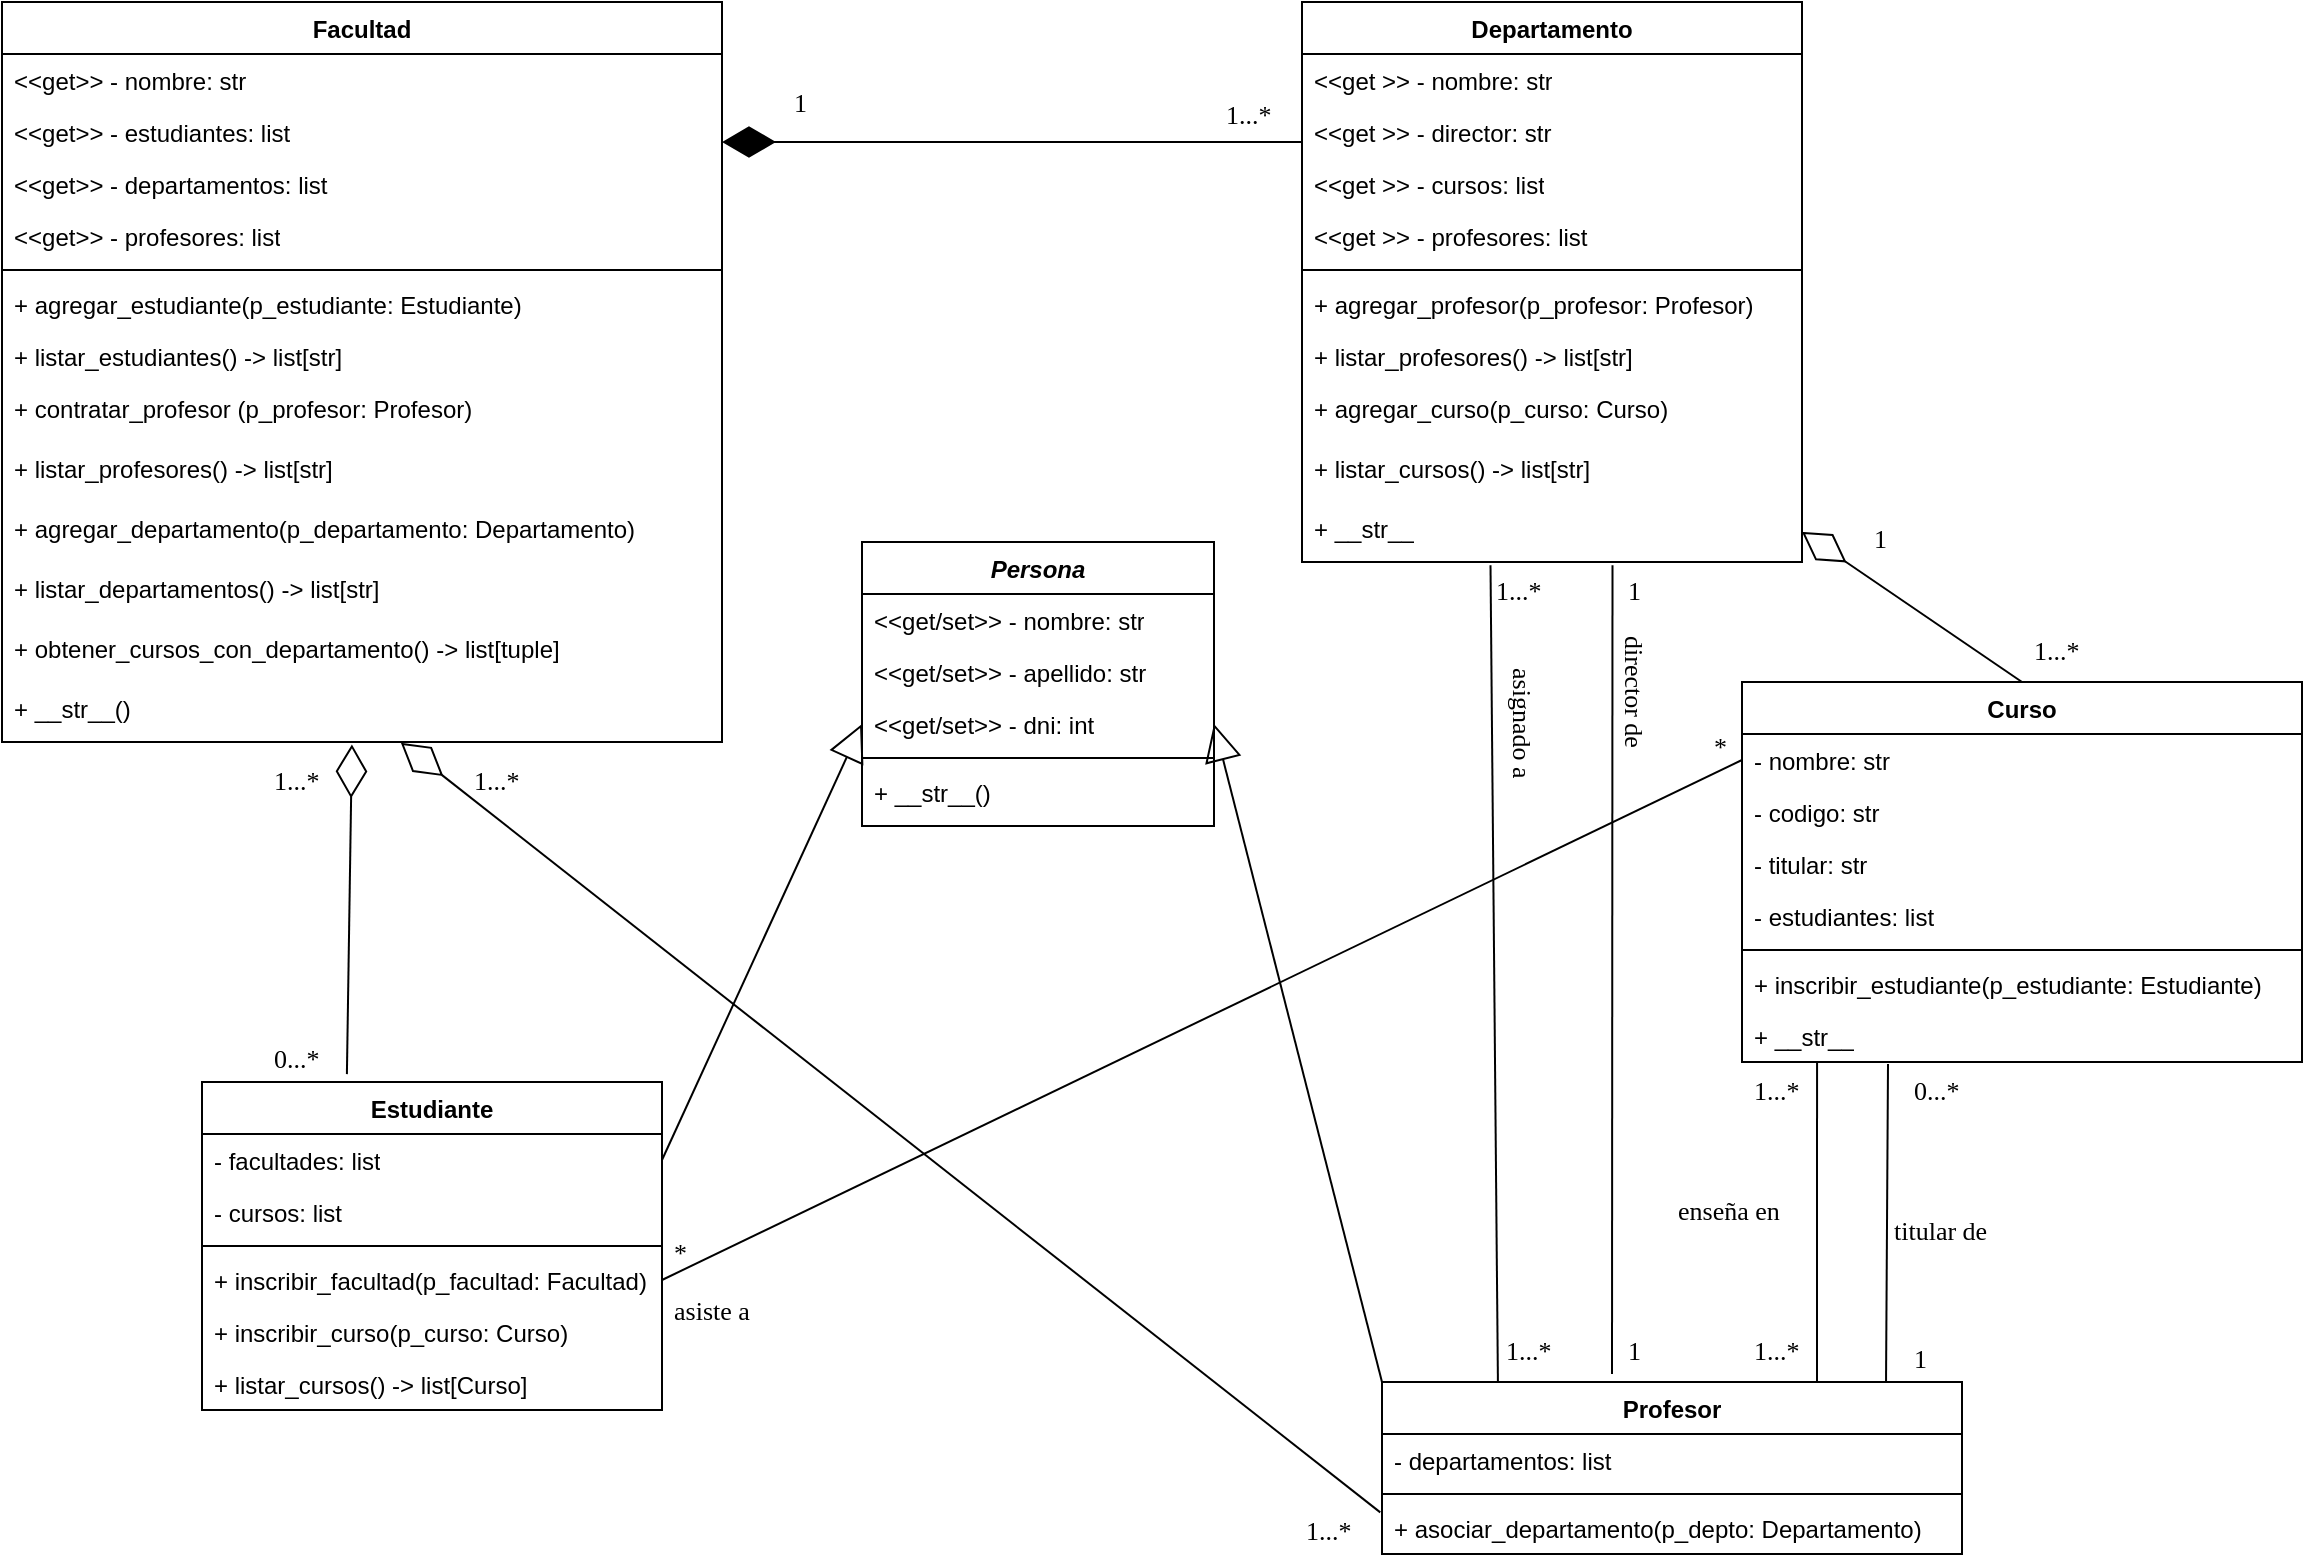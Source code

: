 <mxfile>
    <diagram id="obTsN0vRY-RDkQVVeV62" name="Page-1">
        <mxGraphModel dx="1522" dy="1663" grid="1" gridSize="10" guides="1" tooltips="1" connect="1" arrows="1" fold="1" page="1" pageScale="1" pageWidth="850" pageHeight="1100" math="0" shadow="0">
            <root>
                <mxCell id="0"/>
                <mxCell id="1" parent="0"/>
                <mxCell id="125" value="Facultad" style="swimlane;fontStyle=1;align=center;verticalAlign=top;childLayout=stackLayout;horizontal=1;startSize=26;horizontalStack=0;resizeParent=1;resizeParentMax=0;resizeLast=0;collapsible=1;marginBottom=0;whiteSpace=wrap;html=1;" parent="1" vertex="1">
                    <mxGeometry x="-150" y="-20" width="360" height="370" as="geometry"/>
                </mxCell>
                <mxCell id="126" value="&amp;lt;&amp;lt;get&amp;gt;&amp;gt; - nombre: str" style="text;strokeColor=none;fillColor=none;align=left;verticalAlign=top;spacingLeft=4;spacingRight=4;overflow=hidden;rotatable=0;points=[[0,0.5],[1,0.5]];portConstraint=eastwest;whiteSpace=wrap;html=1;" parent="125" vertex="1">
                    <mxGeometry y="26" width="360" height="26" as="geometry"/>
                </mxCell>
                <mxCell id="127" value="&amp;lt;&amp;lt;get&amp;gt;&amp;gt; - estudiantes: list" style="text;strokeColor=none;fillColor=none;align=left;verticalAlign=top;spacingLeft=4;spacingRight=4;overflow=hidden;rotatable=0;points=[[0,0.5],[1,0.5]];portConstraint=eastwest;whiteSpace=wrap;html=1;" parent="125" vertex="1">
                    <mxGeometry y="52" width="360" height="26" as="geometry"/>
                </mxCell>
                <mxCell id="128" value="&amp;lt;&amp;lt;get&amp;gt;&amp;gt; - departamentos: list" style="text;strokeColor=none;fillColor=none;align=left;verticalAlign=top;spacingLeft=4;spacingRight=4;overflow=hidden;rotatable=0;points=[[0,0.5],[1,0.5]];portConstraint=eastwest;whiteSpace=wrap;html=1;" parent="125" vertex="1">
                    <mxGeometry y="78" width="360" height="26" as="geometry"/>
                </mxCell>
                <mxCell id="129" value="&amp;lt;&amp;lt;get&amp;gt;&amp;gt; - profesores: list" style="text;strokeColor=none;fillColor=none;align=left;verticalAlign=top;spacingLeft=4;spacingRight=4;overflow=hidden;rotatable=0;points=[[0,0.5],[1,0.5]];portConstraint=eastwest;whiteSpace=wrap;html=1;" parent="125" vertex="1">
                    <mxGeometry y="104" width="360" height="26" as="geometry"/>
                </mxCell>
                <mxCell id="130" value="" style="line;strokeWidth=1;fillColor=none;align=left;verticalAlign=middle;spacingTop=-1;spacingLeft=3;spacingRight=3;rotatable=0;labelPosition=right;points=[];portConstraint=eastwest;strokeColor=inherit;" parent="125" vertex="1">
                    <mxGeometry y="130" width="360" height="8" as="geometry"/>
                </mxCell>
                <mxCell id="131" value="+ agregar_estudiante(p_estudiante: Estudiante)" style="text;strokeColor=none;fillColor=none;align=left;verticalAlign=top;spacingLeft=4;spacingRight=4;overflow=hidden;rotatable=0;points=[[0,0.5],[1,0.5]];portConstraint=eastwest;whiteSpace=wrap;html=1;" parent="125" vertex="1">
                    <mxGeometry y="138" width="360" height="26" as="geometry"/>
                </mxCell>
                <mxCell id="132" value="+ listar_estudiantes() -&amp;gt; list[str]" style="text;strokeColor=none;fillColor=none;align=left;verticalAlign=top;spacingLeft=4;spacingRight=4;overflow=hidden;rotatable=0;points=[[0,0.5],[1,0.5]];portConstraint=eastwest;whiteSpace=wrap;html=1;" parent="125" vertex="1">
                    <mxGeometry y="164" width="360" height="26" as="geometry"/>
                </mxCell>
                <mxCell id="133" value="+ contratar_profesor (p_profesor: Profesor)" style="text;strokeColor=none;fillColor=none;align=left;verticalAlign=top;spacingLeft=4;spacingRight=4;overflow=hidden;rotatable=0;points=[[0,0.5],[1,0.5]];portConstraint=eastwest;whiteSpace=wrap;html=1;" parent="125" vertex="1">
                    <mxGeometry y="190" width="360" height="30" as="geometry"/>
                </mxCell>
                <mxCell id="134" value="+ listar_profesores() -&amp;gt; list[str]" style="text;strokeColor=none;fillColor=none;align=left;verticalAlign=top;spacingLeft=4;spacingRight=4;overflow=hidden;rotatable=0;points=[[0,0.5],[1,0.5]];portConstraint=eastwest;whiteSpace=wrap;html=1;" parent="125" vertex="1">
                    <mxGeometry y="220" width="360" height="30" as="geometry"/>
                </mxCell>
                <mxCell id="135" value="+ agregar_departamento(p_departamento: Departamento)" style="text;strokeColor=none;fillColor=none;align=left;verticalAlign=top;spacingLeft=4;spacingRight=4;overflow=hidden;rotatable=0;points=[[0,0.5],[1,0.5]];portConstraint=eastwest;whiteSpace=wrap;html=1;" parent="125" vertex="1">
                    <mxGeometry y="250" width="360" height="30" as="geometry"/>
                </mxCell>
                <mxCell id="136" value="+ listar_departamentos() -&amp;gt; list[str]" style="text;strokeColor=none;fillColor=none;align=left;verticalAlign=top;spacingLeft=4;spacingRight=4;overflow=hidden;rotatable=0;points=[[0,0.5],[1,0.5]];portConstraint=eastwest;whiteSpace=wrap;html=1;" parent="125" vertex="1">
                    <mxGeometry y="280" width="360" height="30" as="geometry"/>
                </mxCell>
                <mxCell id="137" value="+ obtener_cursos_con_departamento() -&amp;gt; list[tuple]" style="text;strokeColor=none;fillColor=none;align=left;verticalAlign=top;spacingLeft=4;spacingRight=4;overflow=hidden;rotatable=0;points=[[0,0.5],[1,0.5]];portConstraint=eastwest;whiteSpace=wrap;html=1;" parent="125" vertex="1">
                    <mxGeometry y="310" width="360" height="30" as="geometry"/>
                </mxCell>
                <mxCell id="138" value="+ __str__()&amp;nbsp;" style="text;strokeColor=none;fillColor=none;align=left;verticalAlign=top;spacingLeft=4;spacingRight=4;overflow=hidden;rotatable=0;points=[[0,0.5],[1,0.5]];portConstraint=eastwest;whiteSpace=wrap;html=1;" parent="125" vertex="1">
                    <mxGeometry y="340" width="360" height="30" as="geometry"/>
                </mxCell>
                <mxCell id="139" value="Departamento" style="swimlane;fontStyle=1;align=center;verticalAlign=top;childLayout=stackLayout;horizontal=1;startSize=26;horizontalStack=0;resizeParent=1;resizeParentMax=0;resizeLast=0;collapsible=1;marginBottom=0;whiteSpace=wrap;html=1;" parent="1" vertex="1">
                    <mxGeometry x="500" y="-20" width="250" height="280" as="geometry"/>
                </mxCell>
                <mxCell id="140" value="&amp;lt;&amp;lt;get &amp;gt;&amp;gt; - nombre: str" style="text;strokeColor=none;fillColor=none;align=left;verticalAlign=top;spacingLeft=4;spacingRight=4;overflow=hidden;rotatable=0;points=[[0,0.5],[1,0.5]];portConstraint=eastwest;whiteSpace=wrap;html=1;" parent="139" vertex="1">
                    <mxGeometry y="26" width="250" height="26" as="geometry"/>
                </mxCell>
                <mxCell id="141" value="&lt;span style=&quot;color: rgb(0, 0, 0);&quot;&gt;&amp;lt;&amp;lt;get &amp;gt;&amp;gt;&amp;nbsp;&lt;/span&gt;- director: str" style="text;strokeColor=none;fillColor=none;align=left;verticalAlign=top;spacingLeft=4;spacingRight=4;overflow=hidden;rotatable=0;points=[[0,0.5],[1,0.5]];portConstraint=eastwest;whiteSpace=wrap;html=1;" parent="139" vertex="1">
                    <mxGeometry y="52" width="250" height="26" as="geometry"/>
                </mxCell>
                <mxCell id="142" value="&lt;span style=&quot;color: rgb(0, 0, 0);&quot;&gt;&amp;lt;&amp;lt;get &amp;gt;&amp;gt;&amp;nbsp;&lt;/span&gt;- cursos: list" style="text;strokeColor=none;fillColor=none;align=left;verticalAlign=top;spacingLeft=4;spacingRight=4;overflow=hidden;rotatable=0;points=[[0,0.5],[1,0.5]];portConstraint=eastwest;whiteSpace=wrap;html=1;" parent="139" vertex="1">
                    <mxGeometry y="78" width="250" height="26" as="geometry"/>
                </mxCell>
                <mxCell id="143" value="&lt;span style=&quot;color: rgb(0, 0, 0);&quot;&gt;&amp;lt;&amp;lt;get &amp;gt;&amp;gt;&amp;nbsp;&lt;/span&gt;- profesores: list" style="text;strokeColor=none;fillColor=none;align=left;verticalAlign=top;spacingLeft=4;spacingRight=4;overflow=hidden;rotatable=0;points=[[0,0.5],[1,0.5]];portConstraint=eastwest;whiteSpace=wrap;html=1;" parent="139" vertex="1">
                    <mxGeometry y="104" width="250" height="26" as="geometry"/>
                </mxCell>
                <mxCell id="144" value="" style="line;strokeWidth=1;fillColor=none;align=left;verticalAlign=middle;spacingTop=-1;spacingLeft=3;spacingRight=3;rotatable=0;labelPosition=right;points=[];portConstraint=eastwest;strokeColor=inherit;" parent="139" vertex="1">
                    <mxGeometry y="130" width="250" height="8" as="geometry"/>
                </mxCell>
                <mxCell id="145" value="+ agregar_profesor(p_profesor: Profesor)" style="text;strokeColor=none;fillColor=none;align=left;verticalAlign=top;spacingLeft=4;spacingRight=4;overflow=hidden;rotatable=0;points=[[0,0.5],[1,0.5]];portConstraint=eastwest;whiteSpace=wrap;html=1;" parent="139" vertex="1">
                    <mxGeometry y="138" width="250" height="26" as="geometry"/>
                </mxCell>
                <mxCell id="146" value="+ listar_profesores() -&amp;gt; list[str]" style="text;strokeColor=none;fillColor=none;align=left;verticalAlign=top;spacingLeft=4;spacingRight=4;overflow=hidden;rotatable=0;points=[[0,0.5],[1,0.5]];portConstraint=eastwest;whiteSpace=wrap;html=1;" parent="139" vertex="1">
                    <mxGeometry y="164" width="250" height="26" as="geometry"/>
                </mxCell>
                <mxCell id="147" value="+ agregar_curso(p_curso: Curso)" style="text;strokeColor=none;fillColor=none;align=left;verticalAlign=top;spacingLeft=4;spacingRight=4;overflow=hidden;rotatable=0;points=[[0,0.5],[1,0.5]];portConstraint=eastwest;whiteSpace=wrap;html=1;" parent="139" vertex="1">
                    <mxGeometry y="190" width="250" height="30" as="geometry"/>
                </mxCell>
                <mxCell id="148" value="+ listar_cursos() -&amp;gt; list[str]" style="text;strokeColor=none;fillColor=none;align=left;verticalAlign=top;spacingLeft=4;spacingRight=4;overflow=hidden;rotatable=0;points=[[0,0.5],[1,0.5]];portConstraint=eastwest;whiteSpace=wrap;html=1;" parent="139" vertex="1">
                    <mxGeometry y="220" width="250" height="30" as="geometry"/>
                </mxCell>
                <mxCell id="149" value="+ __str__" style="text;strokeColor=none;fillColor=none;align=left;verticalAlign=top;spacingLeft=4;spacingRight=4;overflow=hidden;rotatable=0;points=[[0,0.5],[1,0.5]];portConstraint=eastwest;whiteSpace=wrap;html=1;" parent="139" vertex="1">
                    <mxGeometry y="250" width="250" height="30" as="geometry"/>
                </mxCell>
                <mxCell id="150" value="Estudiante" style="swimlane;fontStyle=1;align=center;verticalAlign=top;childLayout=stackLayout;horizontal=1;startSize=26;horizontalStack=0;resizeParent=1;resizeParentMax=0;resizeLast=0;collapsible=1;marginBottom=0;whiteSpace=wrap;html=1;" parent="1" vertex="1">
                    <mxGeometry x="-50" y="520" width="230" height="164" as="geometry"/>
                </mxCell>
                <mxCell id="151" value="- facultades: list" style="text;strokeColor=none;fillColor=none;align=left;verticalAlign=top;spacingLeft=4;spacingRight=4;overflow=hidden;rotatable=0;points=[[0,0.5],[1,0.5]];portConstraint=eastwest;whiteSpace=wrap;html=1;" parent="150" vertex="1">
                    <mxGeometry y="26" width="230" height="26" as="geometry"/>
                </mxCell>
                <mxCell id="152" value="- cursos: list" style="text;strokeColor=none;fillColor=none;align=left;verticalAlign=top;spacingLeft=4;spacingRight=4;overflow=hidden;rotatable=0;points=[[0,0.5],[1,0.5]];portConstraint=eastwest;whiteSpace=wrap;html=1;" parent="150" vertex="1">
                    <mxGeometry y="52" width="230" height="26" as="geometry"/>
                </mxCell>
                <mxCell id="153" value="" style="line;strokeWidth=1;fillColor=none;align=left;verticalAlign=middle;spacingTop=-1;spacingLeft=3;spacingRight=3;rotatable=0;labelPosition=right;points=[];portConstraint=eastwest;strokeColor=inherit;" parent="150" vertex="1">
                    <mxGeometry y="78" width="230" height="8" as="geometry"/>
                </mxCell>
                <mxCell id="154" value="+ inscribir_facultad(p_facultad: Facultad)" style="text;strokeColor=none;fillColor=none;align=left;verticalAlign=top;spacingLeft=4;spacingRight=4;overflow=hidden;rotatable=0;points=[[0,0.5],[1,0.5]];portConstraint=eastwest;whiteSpace=wrap;html=1;" parent="150" vertex="1">
                    <mxGeometry y="86" width="230" height="26" as="geometry"/>
                </mxCell>
                <mxCell id="155" value="+ inscribir_curso(p_curso: Curso)" style="text;strokeColor=none;fillColor=none;align=left;verticalAlign=top;spacingLeft=4;spacingRight=4;overflow=hidden;rotatable=0;points=[[0,0.5],[1,0.5]];portConstraint=eastwest;whiteSpace=wrap;html=1;" parent="150" vertex="1">
                    <mxGeometry y="112" width="230" height="26" as="geometry"/>
                </mxCell>
                <mxCell id="156" value="+ listar_cursos() -&amp;gt; list[Curso]" style="text;strokeColor=none;fillColor=none;align=left;verticalAlign=top;spacingLeft=4;spacingRight=4;overflow=hidden;rotatable=0;points=[[0,0.5],[1,0.5]];portConstraint=eastwest;whiteSpace=wrap;html=1;" parent="150" vertex="1">
                    <mxGeometry y="138" width="230" height="26" as="geometry"/>
                </mxCell>
                <mxCell id="157" value="Curso" style="swimlane;fontStyle=1;align=center;verticalAlign=top;childLayout=stackLayout;horizontal=1;startSize=26;horizontalStack=0;resizeParent=1;resizeParentMax=0;resizeLast=0;collapsible=1;marginBottom=0;whiteSpace=wrap;html=1;" parent="1" vertex="1">
                    <mxGeometry x="720" y="320" width="280" height="190" as="geometry"/>
                </mxCell>
                <mxCell id="158" value="- nombre: str" style="text;strokeColor=none;fillColor=none;align=left;verticalAlign=top;spacingLeft=4;spacingRight=4;overflow=hidden;rotatable=0;points=[[0,0.5],[1,0.5]];portConstraint=eastwest;whiteSpace=wrap;html=1;" parent="157" vertex="1">
                    <mxGeometry y="26" width="280" height="26" as="geometry"/>
                </mxCell>
                <mxCell id="159" value="- codigo: str" style="text;strokeColor=none;fillColor=none;align=left;verticalAlign=top;spacingLeft=4;spacingRight=4;overflow=hidden;rotatable=0;points=[[0,0.5],[1,0.5]];portConstraint=eastwest;whiteSpace=wrap;html=1;" parent="157" vertex="1">
                    <mxGeometry y="52" width="280" height="26" as="geometry"/>
                </mxCell>
                <mxCell id="160" value="- titular: str" style="text;strokeColor=none;fillColor=none;align=left;verticalAlign=top;spacingLeft=4;spacingRight=4;overflow=hidden;rotatable=0;points=[[0,0.5],[1,0.5]];portConstraint=eastwest;whiteSpace=wrap;html=1;" parent="157" vertex="1">
                    <mxGeometry y="78" width="280" height="26" as="geometry"/>
                </mxCell>
                <mxCell id="161" value="- estudiantes: list" style="text;strokeColor=none;fillColor=none;align=left;verticalAlign=top;spacingLeft=4;spacingRight=4;overflow=hidden;rotatable=0;points=[[0,0.5],[1,0.5]];portConstraint=eastwest;whiteSpace=wrap;html=1;" parent="157" vertex="1">
                    <mxGeometry y="104" width="280" height="26" as="geometry"/>
                </mxCell>
                <mxCell id="162" value="" style="line;strokeWidth=1;fillColor=none;align=left;verticalAlign=middle;spacingTop=-1;spacingLeft=3;spacingRight=3;rotatable=0;labelPosition=right;points=[];portConstraint=eastwest;strokeColor=inherit;" parent="157" vertex="1">
                    <mxGeometry y="130" width="280" height="8" as="geometry"/>
                </mxCell>
                <mxCell id="163" value="+ inscribir_estudiante(p_estudiante: Estudiante)" style="text;strokeColor=none;fillColor=none;align=left;verticalAlign=top;spacingLeft=4;spacingRight=4;overflow=hidden;rotatable=0;points=[[0,0.5],[1,0.5]];portConstraint=eastwest;whiteSpace=wrap;html=1;" parent="157" vertex="1">
                    <mxGeometry y="138" width="280" height="26" as="geometry"/>
                </mxCell>
                <mxCell id="164" value="+ __str__" style="text;strokeColor=none;fillColor=none;align=left;verticalAlign=top;spacingLeft=4;spacingRight=4;overflow=hidden;rotatable=0;points=[[0,0.5],[1,0.5]];portConstraint=eastwest;whiteSpace=wrap;html=1;" parent="157" vertex="1">
                    <mxGeometry y="164" width="280" height="26" as="geometry"/>
                </mxCell>
                <mxCell id="165" value="Profesor" style="swimlane;fontStyle=1;align=center;verticalAlign=top;childLayout=stackLayout;horizontal=1;startSize=26;horizontalStack=0;resizeParent=1;resizeParentMax=0;resizeLast=0;collapsible=1;marginBottom=0;whiteSpace=wrap;html=1;" parent="1" vertex="1">
                    <mxGeometry x="540" y="670" width="290" height="86" as="geometry"/>
                </mxCell>
                <mxCell id="166" value="- departamentos: list" style="text;strokeColor=none;fillColor=none;align=left;verticalAlign=top;spacingLeft=4;spacingRight=4;overflow=hidden;rotatable=0;points=[[0,0.5],[1,0.5]];portConstraint=eastwest;whiteSpace=wrap;html=1;" parent="165" vertex="1">
                    <mxGeometry y="26" width="290" height="26" as="geometry"/>
                </mxCell>
                <mxCell id="167" value="" style="line;strokeWidth=1;fillColor=none;align=left;verticalAlign=middle;spacingTop=-1;spacingLeft=3;spacingRight=3;rotatable=0;labelPosition=right;points=[];portConstraint=eastwest;strokeColor=inherit;" parent="165" vertex="1">
                    <mxGeometry y="52" width="290" height="8" as="geometry"/>
                </mxCell>
                <mxCell id="168" value="+ asociar_departamento(p_depto: Departamento)" style="text;strokeColor=none;fillColor=none;align=left;verticalAlign=top;spacingLeft=4;spacingRight=4;overflow=hidden;rotatable=0;points=[[0,0.5],[1,0.5]];portConstraint=eastwest;whiteSpace=wrap;html=1;" parent="165" vertex="1">
                    <mxGeometry y="60" width="290" height="26" as="geometry"/>
                </mxCell>
                <mxCell id="169" value="&lt;i&gt;&lt;font style=&quot;color: rgb(0, 0, 0);&quot;&gt;Persona&lt;/font&gt;&lt;/i&gt;" style="swimlane;fontStyle=1;align=center;verticalAlign=top;childLayout=stackLayout;horizontal=1;startSize=26;horizontalStack=0;resizeParent=1;resizeParentMax=0;resizeLast=0;collapsible=1;marginBottom=0;whiteSpace=wrap;html=1;" parent="1" vertex="1">
                    <mxGeometry x="280" y="250" width="176" height="142" as="geometry"/>
                </mxCell>
                <mxCell id="170" value="&amp;lt;&amp;lt;get/set&amp;gt;&amp;gt; - nombre: str" style="text;strokeColor=none;fillColor=none;align=left;verticalAlign=top;spacingLeft=4;spacingRight=4;overflow=hidden;rotatable=0;points=[[0,0.5],[1,0.5]];portConstraint=eastwest;whiteSpace=wrap;html=1;" parent="169" vertex="1">
                    <mxGeometry y="26" width="176" height="26" as="geometry"/>
                </mxCell>
                <mxCell id="171" value="&lt;span style=&quot;color: rgb(0, 0, 0);&quot;&gt;&amp;lt;&amp;lt;get/set&amp;gt;&amp;gt;&amp;nbsp;&lt;/span&gt;- apellido: str" style="text;strokeColor=none;fillColor=none;align=left;verticalAlign=top;spacingLeft=4;spacingRight=4;overflow=hidden;rotatable=0;points=[[0,0.5],[1,0.5]];portConstraint=eastwest;whiteSpace=wrap;html=1;" parent="169" vertex="1">
                    <mxGeometry y="52" width="176" height="26" as="geometry"/>
                </mxCell>
                <mxCell id="172" value="&lt;span style=&quot;color: rgb(0, 0, 0);&quot;&gt;&amp;lt;&amp;lt;get/set&amp;gt;&amp;gt;&amp;nbsp;&lt;/span&gt;- dni: int" style="text;strokeColor=none;fillColor=none;align=left;verticalAlign=top;spacingLeft=4;spacingRight=4;overflow=hidden;rotatable=0;points=[[0,0.5],[1,0.5]];portConstraint=eastwest;whiteSpace=wrap;html=1;" parent="169" vertex="1">
                    <mxGeometry y="78" width="176" height="26" as="geometry"/>
                </mxCell>
                <mxCell id="173" value="" style="line;strokeWidth=1;fillColor=none;align=left;verticalAlign=middle;spacingTop=-1;spacingLeft=3;spacingRight=3;rotatable=0;labelPosition=right;points=[];portConstraint=eastwest;strokeColor=inherit;" parent="169" vertex="1">
                    <mxGeometry y="104" width="176" height="8" as="geometry"/>
                </mxCell>
                <mxCell id="175" value="+ __str__()" style="text;strokeColor=none;fillColor=none;align=left;verticalAlign=top;spacingLeft=4;spacingRight=4;overflow=hidden;rotatable=0;points=[[0,0.5],[1,0.5]];portConstraint=eastwest;whiteSpace=wrap;html=1;" parent="169" vertex="1">
                    <mxGeometry y="112" width="176" height="30" as="geometry"/>
                </mxCell>
                <mxCell id="176" value="" style="endArrow=block;endSize=16;endFill=0;html=1;rounded=0;exitX=1;exitY=0.5;exitDx=0;exitDy=0;entryX=0;entryY=0.5;entryDx=0;entryDy=0;" parent="1" source="151" target="172" edge="1">
                    <mxGeometry width="160" relative="1" as="geometry">
                        <mxPoint x="240" y="714" as="sourcePoint"/>
                        <mxPoint x="459" y="540" as="targetPoint"/>
                    </mxGeometry>
                </mxCell>
                <mxCell id="177" value="" style="endArrow=block;endSize=16;endFill=0;html=1;rounded=0;entryX=1;entryY=0.5;entryDx=0;entryDy=0;" parent="1" target="172" edge="1">
                    <mxGeometry width="160" relative="1" as="geometry">
                        <mxPoint x="540" y="670" as="sourcePoint"/>
                        <mxPoint x="330" y="431" as="targetPoint"/>
                    </mxGeometry>
                </mxCell>
                <mxCell id="180" value="" style="endArrow=diamondThin;endFill=1;endSize=24;html=1;exitX=-0.006;exitY=0.054;exitDx=0;exitDy=0;exitPerimeter=0;" parent="1" edge="1">
                    <mxGeometry width="160" relative="1" as="geometry">
                        <mxPoint x="500" y="50.0" as="sourcePoint"/>
                        <mxPoint x="210" y="50" as="targetPoint"/>
                    </mxGeometry>
                </mxCell>
                <mxCell id="181" value="&lt;font face=&quot;Verdana&quot; style=&quot;font-size: 13px;&quot;&gt;1&lt;/font&gt;" style="text;strokeColor=none;fillColor=none;align=left;verticalAlign=top;spacingLeft=4;spacingRight=4;overflow=hidden;rotatable=0;points=[[0,0.5],[1,0.5]];portConstraint=eastwest;whiteSpace=wrap;html=1;fontFamily=Helvetica;" parent="1" vertex="1">
                    <mxGeometry x="240" y="16" width="20" height="26" as="geometry"/>
                </mxCell>
                <mxCell id="182" value="&lt;font face=&quot;Verdana&quot; style=&quot;font-size: 13px;&quot;&gt;1...*&lt;/font&gt;" style="text;strokeColor=none;fillColor=none;align=left;verticalAlign=top;spacingLeft=4;spacingRight=4;overflow=hidden;rotatable=0;points=[[0,0.5],[1,0.5]];portConstraint=eastwest;whiteSpace=wrap;html=1;fontFamily=Helvetica;" parent="1" vertex="1">
                    <mxGeometry x="456" y="22" width="40" height="20" as="geometry"/>
                </mxCell>
                <mxCell id="183" style="edgeStyle=none;html=1;exitX=0;exitY=0.5;exitDx=0;exitDy=0;entryX=1;entryY=0.5;entryDx=0;entryDy=0;endArrow=none;endFill=0;" parent="1" source="158" target="154" edge="1">
                    <mxGeometry relative="1" as="geometry"/>
                </mxCell>
                <mxCell id="184" style="edgeStyle=none;html=1;entryX=0.75;entryY=0;entryDx=0;entryDy=0;endArrow=none;endFill=0;exitX=0.134;exitY=1;exitDx=0;exitDy=0;exitPerimeter=0;" parent="1" source="164" target="165" edge="1">
                    <mxGeometry relative="1" as="geometry">
                        <mxPoint x="758" y="520" as="sourcePoint"/>
                    </mxGeometry>
                </mxCell>
                <mxCell id="185" value="" style="endArrow=diamondThin;endFill=0;endSize=24;html=1;exitX=0.5;exitY=0;exitDx=0;exitDy=0;entryX=1;entryY=0.5;entryDx=0;entryDy=0;" parent="1" source="157" target="149" edge="1">
                    <mxGeometry width="160" relative="1" as="geometry">
                        <mxPoint x="370" y="270" as="sourcePoint"/>
                        <mxPoint x="530" y="270" as="targetPoint"/>
                    </mxGeometry>
                </mxCell>
                <mxCell id="187" value="" style="endArrow=diamondThin;endFill=0;endSize=24;html=1;exitX=0.315;exitY=-0.024;exitDx=0;exitDy=0;entryX=0.486;entryY=1.04;entryDx=0;entryDy=0;entryPerimeter=0;exitPerimeter=0;" parent="1" source="150" target="138" edge="1">
                    <mxGeometry width="160" relative="1" as="geometry">
                        <mxPoint x="160" y="470" as="sourcePoint"/>
                        <mxPoint x="320" y="470" as="targetPoint"/>
                    </mxGeometry>
                </mxCell>
                <mxCell id="188" value="" style="endArrow=diamondThin;endFill=0;endSize=24;html=1;entryX=0.554;entryY=1.013;entryDx=0;entryDy=0;entryPerimeter=0;exitX=-0.003;exitY=0.2;exitDx=0;exitDy=0;exitPerimeter=0;" parent="1" source="168" target="138" edge="1">
                    <mxGeometry width="160" relative="1" as="geometry">
                        <mxPoint x="530" y="730" as="sourcePoint"/>
                        <mxPoint x="400" y="470" as="targetPoint"/>
                    </mxGeometry>
                </mxCell>
                <mxCell id="193" style="edgeStyle=none;html=1;exitX=0.024;exitY=0;exitDx=0;exitDy=0;endArrow=none;endFill=0;entryX=0.173;entryY=1.053;entryDx=0;entryDy=0;entryPerimeter=0;exitPerimeter=0;" parent="1" edge="1">
                    <mxGeometry relative="1" as="geometry">
                        <mxPoint x="597.96" y="670" as="sourcePoint"/>
                        <mxPoint x="594.25" y="261.59" as="targetPoint"/>
                    </mxGeometry>
                </mxCell>
                <mxCell id="194" style="edgeStyle=none;html=1;entryX=0.605;entryY=1.053;entryDx=0;entryDy=0;entryPerimeter=0;endArrow=none;endFill=0;" parent="1" edge="1">
                    <mxGeometry relative="1" as="geometry">
                        <mxPoint x="655" y="666" as="sourcePoint"/>
                        <mxPoint x="655.25" y="261.59" as="targetPoint"/>
                    </mxGeometry>
                </mxCell>
                <mxCell id="196" value="&lt;font face=&quot;Verdana&quot; style=&quot;font-size: 13px;&quot;&gt;asignado a&lt;/font&gt;" style="text;strokeColor=none;fillColor=none;align=left;verticalAlign=top;spacingLeft=4;spacingRight=4;overflow=hidden;rotatable=0;points=[[0,0.5],[1,0.5]];portConstraint=eastwest;whiteSpace=wrap;html=1;fontFamily=Helvetica;direction=south;textDirection=vertical-rl;" parent="1" vertex="1">
                    <mxGeometry x="596" y="306" width="30" height="86" as="geometry"/>
                </mxCell>
                <mxCell id="197" value="&lt;font face=&quot;Verdana&quot; style=&quot;font-size: 13px;&quot;&gt;director de&amp;nbsp;&lt;/font&gt;" style="text;strokeColor=none;fillColor=none;align=left;verticalAlign=top;spacingLeft=4;spacingRight=4;overflow=hidden;rotatable=0;points=[[0,0.5],[1,0.5]];portConstraint=eastwest;whiteSpace=wrap;html=1;fontFamily=Helvetica;direction=west;flipH=0;flipV=0;textDirection=vertical-lr;" parent="1" vertex="1">
                    <mxGeometry x="652" y="290" width="30" height="91" as="geometry"/>
                </mxCell>
                <mxCell id="198" value="&lt;font face=&quot;Verdana&quot; style=&quot;font-size: 13px;&quot;&gt;1&lt;/font&gt;" style="text;strokeColor=none;fillColor=none;align=left;verticalAlign=top;spacingLeft=4;spacingRight=4;overflow=hidden;rotatable=0;points=[[0,0.5],[1,0.5]];portConstraint=eastwest;whiteSpace=wrap;html=1;fontFamily=Helvetica;" parent="1" vertex="1">
                    <mxGeometry x="657" y="260" width="20" height="26" as="geometry"/>
                </mxCell>
                <mxCell id="199" value="&lt;font face=&quot;Verdana&quot; style=&quot;font-size: 13px;&quot;&gt;1&lt;/font&gt;" style="text;strokeColor=none;fillColor=none;align=left;verticalAlign=top;spacingLeft=4;spacingRight=4;overflow=hidden;rotatable=0;points=[[0,0.5],[1,0.5]];portConstraint=eastwest;whiteSpace=wrap;html=1;fontFamily=Helvetica;" parent="1" vertex="1">
                    <mxGeometry x="657" y="640" width="20" height="26" as="geometry"/>
                </mxCell>
                <mxCell id="200" value="&lt;font face=&quot;Verdana&quot; style=&quot;font-size: 13px;&quot;&gt;1...*&lt;/font&gt;" style="text;strokeColor=none;fillColor=none;align=left;verticalAlign=top;spacingLeft=4;spacingRight=4;overflow=hidden;rotatable=0;points=[[0,0.5],[1,0.5]];portConstraint=eastwest;whiteSpace=wrap;html=1;fontFamily=Helvetica;" parent="1" vertex="1">
                    <mxGeometry x="591" y="260" width="40" height="26" as="geometry"/>
                </mxCell>
                <mxCell id="201" value="&lt;font face=&quot;Verdana&quot; style=&quot;font-size: 13px;&quot;&gt;1...*&lt;/font&gt;" style="text;strokeColor=none;fillColor=none;align=left;verticalAlign=top;spacingLeft=4;spacingRight=4;overflow=hidden;rotatable=0;points=[[0,0.5],[1,0.5]];portConstraint=eastwest;whiteSpace=wrap;html=1;fontFamily=Helvetica;" parent="1" vertex="1">
                    <mxGeometry x="596" y="640" width="40" height="26" as="geometry"/>
                </mxCell>
                <mxCell id="202" style="edgeStyle=none;html=1;entryX=0.869;entryY=0.005;entryDx=0;entryDy=0;endArrow=none;endFill=0;exitX=0.134;exitY=1;exitDx=0;exitDy=0;exitPerimeter=0;entryPerimeter=0;" parent="1" target="165" edge="1">
                    <mxGeometry relative="1" as="geometry">
                        <mxPoint x="793" y="511" as="sourcePoint"/>
                        <mxPoint x="793" y="571" as="targetPoint"/>
                    </mxGeometry>
                </mxCell>
                <mxCell id="203" value="&lt;font face=&quot;Verdana&quot; style=&quot;font-size: 13px;&quot;&gt;1...*&lt;/font&gt;" style="text;strokeColor=none;fillColor=none;align=left;verticalAlign=top;spacingLeft=4;spacingRight=4;overflow=hidden;rotatable=0;points=[[0,0.5],[1,0.5]];portConstraint=eastwest;whiteSpace=wrap;html=1;fontFamily=Helvetica;" parent="1" vertex="1">
                    <mxGeometry x="860" y="290" width="40" height="20" as="geometry"/>
                </mxCell>
                <mxCell id="204" value="&lt;font face=&quot;Verdana&quot; style=&quot;font-size: 13px;&quot;&gt;1&lt;/font&gt;" style="text;strokeColor=none;fillColor=none;align=left;verticalAlign=top;spacingLeft=4;spacingRight=4;overflow=hidden;rotatable=0;points=[[0,0.5],[1,0.5]];portConstraint=eastwest;whiteSpace=wrap;html=1;fontFamily=Helvetica;" parent="1" vertex="1">
                    <mxGeometry x="780" y="234" width="20" height="26" as="geometry"/>
                </mxCell>
                <mxCell id="205" value="&lt;font face=&quot;Verdana&quot; style=&quot;font-size: 13px;&quot;&gt;0...*&lt;/font&gt;" style="text;strokeColor=none;fillColor=none;align=left;verticalAlign=top;spacingLeft=4;spacingRight=4;overflow=hidden;rotatable=0;points=[[0,0.5],[1,0.5]];portConstraint=eastwest;whiteSpace=wrap;html=1;fontFamily=Helvetica;" parent="1" vertex="1">
                    <mxGeometry x="-20" y="494" width="40" height="26" as="geometry"/>
                </mxCell>
                <mxCell id="206" value="&lt;font face=&quot;Verdana&quot; style=&quot;font-size: 13px;&quot;&gt;1...*&lt;/font&gt;" style="text;strokeColor=none;fillColor=none;align=left;verticalAlign=top;spacingLeft=4;spacingRight=4;overflow=hidden;rotatable=0;points=[[0,0.5],[1,0.5]];portConstraint=eastwest;whiteSpace=wrap;html=1;fontFamily=Helvetica;" parent="1" vertex="1">
                    <mxGeometry x="-20" y="355" width="40" height="26" as="geometry"/>
                </mxCell>
                <mxCell id="207" value="&lt;font face=&quot;Verdana&quot; style=&quot;font-size: 13px;&quot;&gt;asiste a&lt;/font&gt;" style="text;strokeColor=none;fillColor=none;align=left;verticalAlign=top;spacingLeft=4;spacingRight=4;overflow=hidden;rotatable=0;points=[[0,0.5],[1,0.5]];portConstraint=eastwest;whiteSpace=wrap;html=1;fontFamily=Helvetica;" parent="1" vertex="1">
                    <mxGeometry x="180" y="620" width="80" height="26" as="geometry"/>
                </mxCell>
                <mxCell id="208" value="&lt;font face=&quot;Verdana&quot; style=&quot;font-size: 13px;&quot;&gt;1...*&lt;/font&gt;" style="text;strokeColor=none;fillColor=none;align=left;verticalAlign=top;spacingLeft=4;spacingRight=4;overflow=hidden;rotatable=0;points=[[0,0.5],[1,0.5]];portConstraint=eastwest;whiteSpace=wrap;html=1;fontFamily=Helvetica;" parent="1" vertex="1">
                    <mxGeometry x="80" y="355" width="40" height="26" as="geometry"/>
                </mxCell>
                <mxCell id="209" value="&lt;font face=&quot;Verdana&quot; style=&quot;font-size: 13px;&quot;&gt;1...*&lt;/font&gt;" style="text;strokeColor=none;fillColor=none;align=left;verticalAlign=top;spacingLeft=4;spacingRight=4;overflow=hidden;rotatable=0;points=[[0,0.5],[1,0.5]];portConstraint=eastwest;whiteSpace=wrap;html=1;fontFamily=Helvetica;" parent="1" vertex="1">
                    <mxGeometry x="496" y="730" width="40" height="26" as="geometry"/>
                </mxCell>
                <mxCell id="210" value="&lt;font face=&quot;Verdana&quot; style=&quot;font-size: 13px;&quot;&gt;enseña en&lt;/font&gt;" style="text;strokeColor=none;fillColor=none;align=left;verticalAlign=top;spacingLeft=4;spacingRight=4;overflow=hidden;rotatable=0;points=[[0,0.5],[1,0.5]];portConstraint=eastwest;whiteSpace=wrap;html=1;fontFamily=Helvetica;" parent="1" vertex="1">
                    <mxGeometry x="682" y="570" width="90" height="26" as="geometry"/>
                </mxCell>
                <mxCell id="211" value="&lt;font face=&quot;Verdana&quot; style=&quot;font-size: 13px;&quot;&gt;titular de&lt;/font&gt;&lt;div&gt;&lt;font face=&quot;Verdana&quot; style=&quot;font-size: 13px;&quot;&gt;&lt;br&gt;&lt;/font&gt;&lt;/div&gt;" style="text;strokeColor=none;fillColor=none;align=left;verticalAlign=top;spacingLeft=4;spacingRight=4;overflow=hidden;rotatable=0;points=[[0,0.5],[1,0.5]];portConstraint=eastwest;whiteSpace=wrap;html=1;fontFamily=Helvetica;" parent="1" vertex="1">
                    <mxGeometry x="790" y="580" width="90" height="30" as="geometry"/>
                </mxCell>
                <mxCell id="212" value="&lt;font face=&quot;Verdana&quot; style=&quot;font-size: 13px;&quot;&gt;1&lt;/font&gt;" style="text;strokeColor=none;fillColor=none;align=left;verticalAlign=top;spacingLeft=4;spacingRight=4;overflow=hidden;rotatable=0;points=[[0,0.5],[1,0.5]];portConstraint=eastwest;whiteSpace=wrap;html=1;fontFamily=Helvetica;" parent="1" vertex="1">
                    <mxGeometry x="800" y="644" width="20" height="26" as="geometry"/>
                </mxCell>
                <mxCell id="213" value="&lt;font face=&quot;Verdana&quot; style=&quot;font-size: 13px;&quot;&gt;0...*&lt;/font&gt;" style="text;strokeColor=none;fillColor=none;align=left;verticalAlign=top;spacingLeft=4;spacingRight=4;overflow=hidden;rotatable=0;points=[[0,0.5],[1,0.5]];portConstraint=eastwest;whiteSpace=wrap;html=1;fontFamily=Helvetica;" parent="1" vertex="1">
                    <mxGeometry x="800" y="510" width="40" height="26" as="geometry"/>
                </mxCell>
                <mxCell id="214" value="&lt;font face=&quot;Verdana&quot; style=&quot;font-size: 13px;&quot;&gt;1...*&lt;/font&gt;" style="text;strokeColor=none;fillColor=none;align=left;verticalAlign=top;spacingLeft=4;spacingRight=4;overflow=hidden;rotatable=0;points=[[0,0.5],[1,0.5]];portConstraint=eastwest;whiteSpace=wrap;html=1;fontFamily=Helvetica;" parent="1" vertex="1">
                    <mxGeometry x="720" y="510" width="40" height="26" as="geometry"/>
                </mxCell>
                <mxCell id="215" value="&lt;font face=&quot;Verdana&quot; style=&quot;font-size: 13px;&quot;&gt;1...*&lt;/font&gt;" style="text;strokeColor=none;fillColor=none;align=left;verticalAlign=top;spacingLeft=4;spacingRight=4;overflow=hidden;rotatable=0;points=[[0,0.5],[1,0.5]];portConstraint=eastwest;whiteSpace=wrap;html=1;fontFamily=Helvetica;" parent="1" vertex="1">
                    <mxGeometry x="720" y="640" width="40" height="26" as="geometry"/>
                </mxCell>
                <mxCell id="216" value="&lt;font face=&quot;Verdana&quot; style=&quot;font-size: 13px;&quot;&gt;*&lt;/font&gt;" style="text;strokeColor=none;fillColor=none;align=left;verticalAlign=top;spacingLeft=4;spacingRight=4;overflow=hidden;rotatable=0;points=[[0,0.5],[1,0.5]];portConstraint=eastwest;whiteSpace=wrap;html=1;fontFamily=Helvetica;" parent="1" vertex="1">
                    <mxGeometry x="180" y="590.5" width="20" height="23" as="geometry"/>
                </mxCell>
                <mxCell id="217" value="&lt;font face=&quot;Verdana&quot; style=&quot;font-size: 13px;&quot;&gt;*&lt;/font&gt;" style="text;strokeColor=none;fillColor=none;align=left;verticalAlign=top;spacingLeft=4;spacingRight=4;overflow=hidden;rotatable=0;points=[[0,0.5],[1,0.5]];portConstraint=eastwest;whiteSpace=wrap;html=1;fontFamily=Helvetica;" parent="1" vertex="1">
                    <mxGeometry x="700" y="337.5" width="20" height="23" as="geometry"/>
                </mxCell>
            </root>
        </mxGraphModel>
    </diagram>
</mxfile>